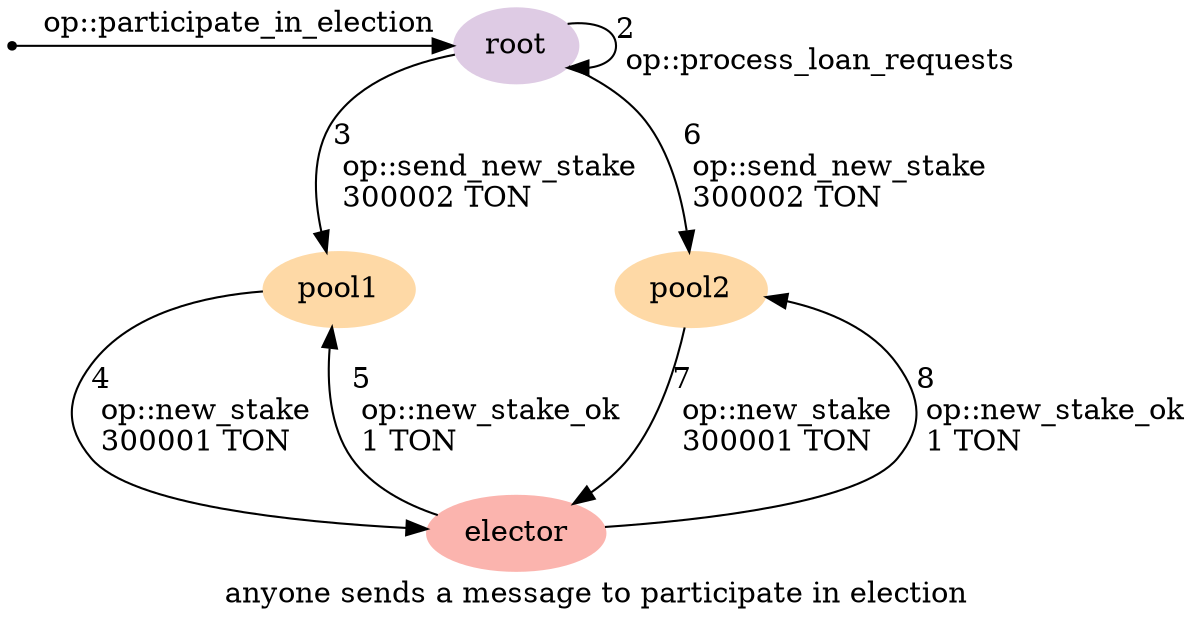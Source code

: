 digraph {
    label="anyone sends a message to participate in election"
    node [ colorscheme=pastel19 style=filled ]

    /* Entities */
    external [ shape=point ]
    root [ color=4 ]
    pool1, pool2 [ color=5 ]
    elector [ color=1 ]

    /* Relationships */
    external -> root [ label="1\l op::participate_in_election\l" ]
    root -> root [ label="2\l op::process_loan_requests\l" ]
    root -> pool1 [ label="3\l op::send_new_stake\l 300002 TON\l" ]
    pool1 -> elector [ label="4\l op::new_stake\l 300001 TON\l" ]
    elector -> pool1 [ label="5\l op::new_stake_ok\l 1 TON\l" ]
    root -> pool2 [ label="6\l op::send_new_stake\l 300002 TON\l" ]
    pool2 -> elector [ label="7\l op::new_stake\l 300001 TON\l" ]
    elector -> pool2 [ label="8\l op::new_stake_ok\l 1 TON\l" ]

    /* Ranks */
    { rank=min external root }
    { rank=max elector }
}
